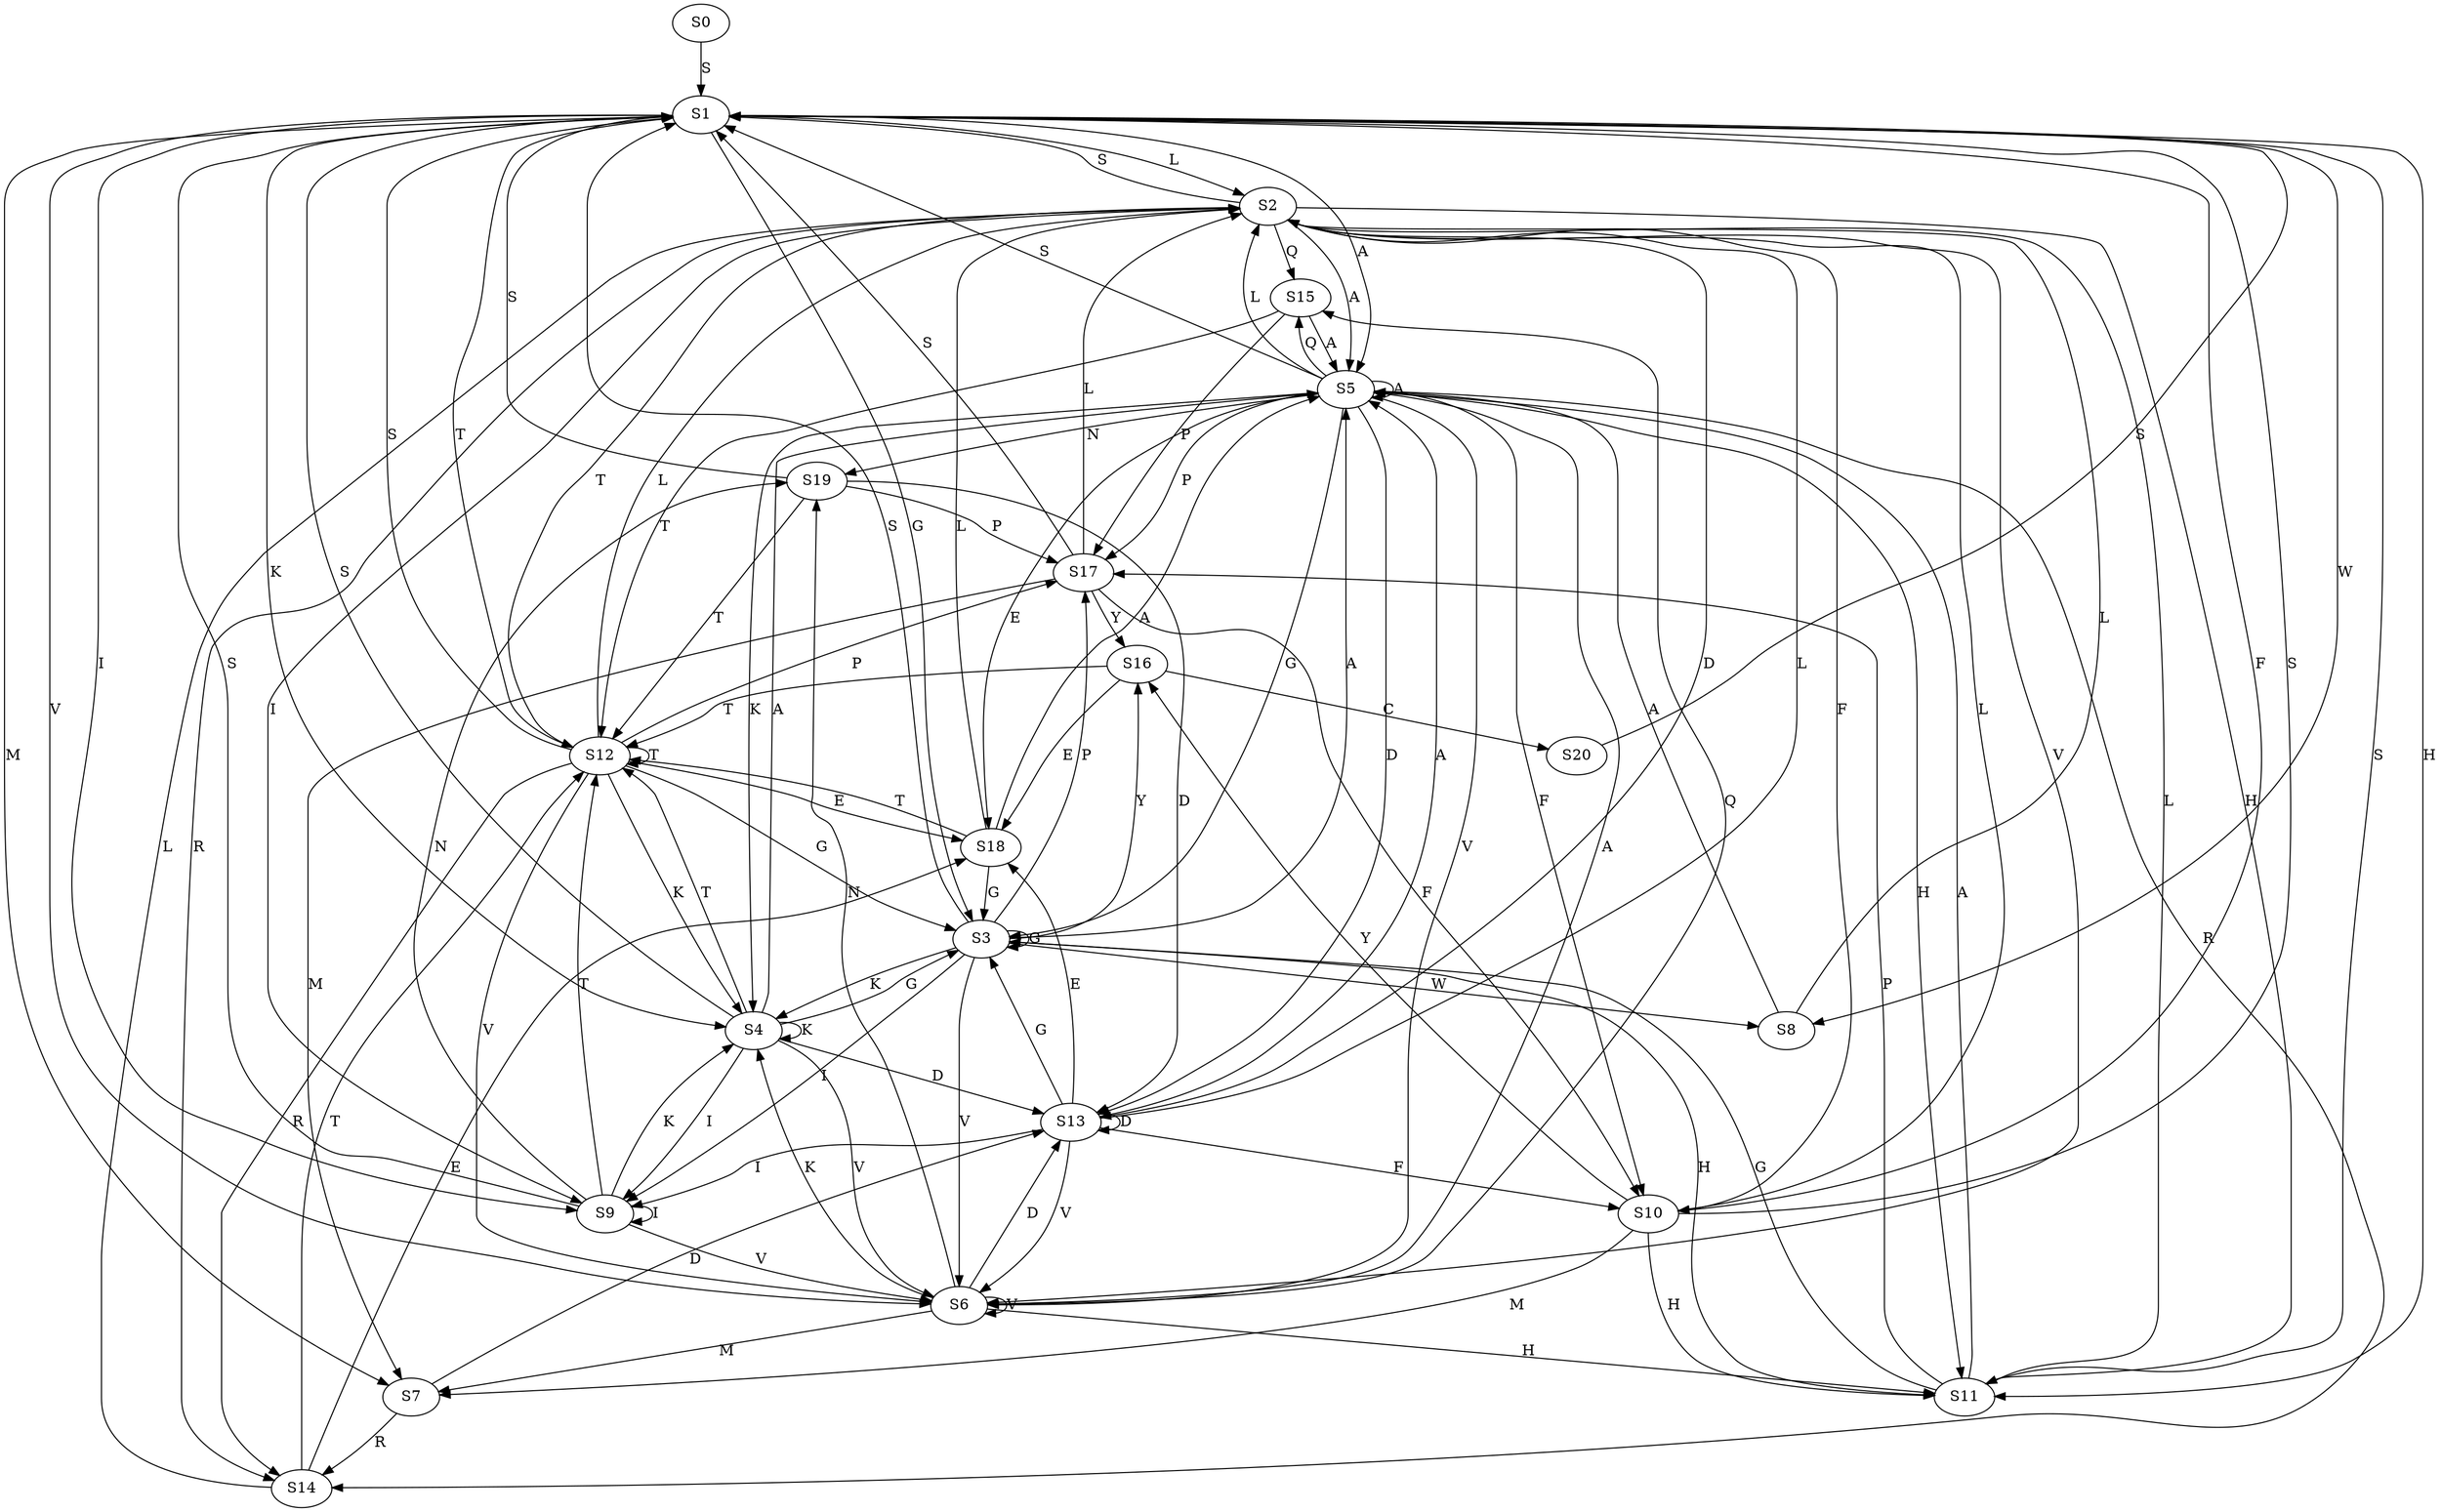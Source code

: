 strict digraph  {
	S0 -> S1 [ label = S ];
	S1 -> S2 [ label = L ];
	S1 -> S3 [ label = G ];
	S1 -> S4 [ label = K ];
	S1 -> S5 [ label = A ];
	S1 -> S6 [ label = V ];
	S1 -> S7 [ label = M ];
	S1 -> S8 [ label = W ];
	S1 -> S9 [ label = I ];
	S1 -> S10 [ label = F ];
	S1 -> S11 [ label = H ];
	S1 -> S12 [ label = T ];
	S2 -> S6 [ label = V ];
	S2 -> S5 [ label = A ];
	S2 -> S10 [ label = F ];
	S2 -> S13 [ label = D ];
	S2 -> S11 [ label = H ];
	S2 -> S1 [ label = S ];
	S2 -> S9 [ label = I ];
	S2 -> S12 [ label = T ];
	S2 -> S14 [ label = R ];
	S2 -> S15 [ label = Q ];
	S3 -> S8 [ label = W ];
	S3 -> S6 [ label = V ];
	S3 -> S5 [ label = A ];
	S3 -> S16 [ label = Y ];
	S3 -> S11 [ label = H ];
	S3 -> S4 [ label = K ];
	S3 -> S1 [ label = S ];
	S3 -> S9 [ label = I ];
	S3 -> S3 [ label = G ];
	S3 -> S17 [ label = P ];
	S4 -> S13 [ label = D ];
	S4 -> S6 [ label = V ];
	S4 -> S3 [ label = G ];
	S4 -> S12 [ label = T ];
	S4 -> S4 [ label = K ];
	S4 -> S9 [ label = I ];
	S4 -> S1 [ label = S ];
	S4 -> S5 [ label = A ];
	S5 -> S17 [ label = P ];
	S5 -> S4 [ label = K ];
	S5 -> S5 [ label = A ];
	S5 -> S3 [ label = G ];
	S5 -> S11 [ label = H ];
	S5 -> S18 [ label = E ];
	S5 -> S1 [ label = S ];
	S5 -> S6 [ label = V ];
	S5 -> S13 [ label = D ];
	S5 -> S19 [ label = N ];
	S5 -> S10 [ label = F ];
	S5 -> S2 [ label = L ];
	S5 -> S15 [ label = Q ];
	S5 -> S14 [ label = R ];
	S6 -> S7 [ label = M ];
	S6 -> S19 [ label = N ];
	S6 -> S4 [ label = K ];
	S6 -> S15 [ label = Q ];
	S6 -> S5 [ label = A ];
	S6 -> S11 [ label = H ];
	S6 -> S13 [ label = D ];
	S6 -> S6 [ label = V ];
	S7 -> S14 [ label = R ];
	S7 -> S13 [ label = D ];
	S8 -> S5 [ label = A ];
	S8 -> S2 [ label = L ];
	S9 -> S19 [ label = N ];
	S9 -> S4 [ label = K ];
	S9 -> S12 [ label = T ];
	S9 -> S9 [ label = I ];
	S9 -> S6 [ label = V ];
	S9 -> S1 [ label = S ];
	S10 -> S7 [ label = M ];
	S10 -> S1 [ label = S ];
	S10 -> S16 [ label = Y ];
	S10 -> S11 [ label = H ];
	S10 -> S2 [ label = L ];
	S11 -> S5 [ label = A ];
	S11 -> S17 [ label = P ];
	S11 -> S1 [ label = S ];
	S11 -> S3 [ label = G ];
	S11 -> S2 [ label = L ];
	S12 -> S4 [ label = K ];
	S12 -> S17 [ label = P ];
	S12 -> S12 [ label = T ];
	S12 -> S2 [ label = L ];
	S12 -> S14 [ label = R ];
	S12 -> S1 [ label = S ];
	S12 -> S3 [ label = G ];
	S12 -> S18 [ label = E ];
	S12 -> S6 [ label = V ];
	S13 -> S5 [ label = A ];
	S13 -> S10 [ label = F ];
	S13 -> S6 [ label = V ];
	S13 -> S13 [ label = D ];
	S13 -> S18 [ label = E ];
	S13 -> S2 [ label = L ];
	S13 -> S3 [ label = G ];
	S13 -> S9 [ label = I ];
	S14 -> S18 [ label = E ];
	S14 -> S12 [ label = T ];
	S14 -> S2 [ label = L ];
	S15 -> S5 [ label = A ];
	S15 -> S12 [ label = T ];
	S15 -> S17 [ label = P ];
	S16 -> S18 [ label = E ];
	S16 -> S12 [ label = T ];
	S16 -> S20 [ label = C ];
	S17 -> S1 [ label = S ];
	S17 -> S10 [ label = F ];
	S17 -> S7 [ label = M ];
	S17 -> S2 [ label = L ];
	S17 -> S16 [ label = Y ];
	S18 -> S3 [ label = G ];
	S18 -> S5 [ label = A ];
	S18 -> S2 [ label = L ];
	S18 -> S12 [ label = T ];
	S19 -> S12 [ label = T ];
	S19 -> S17 [ label = P ];
	S19 -> S1 [ label = S ];
	S19 -> S13 [ label = D ];
	S20 -> S1 [ label = S ];
}
